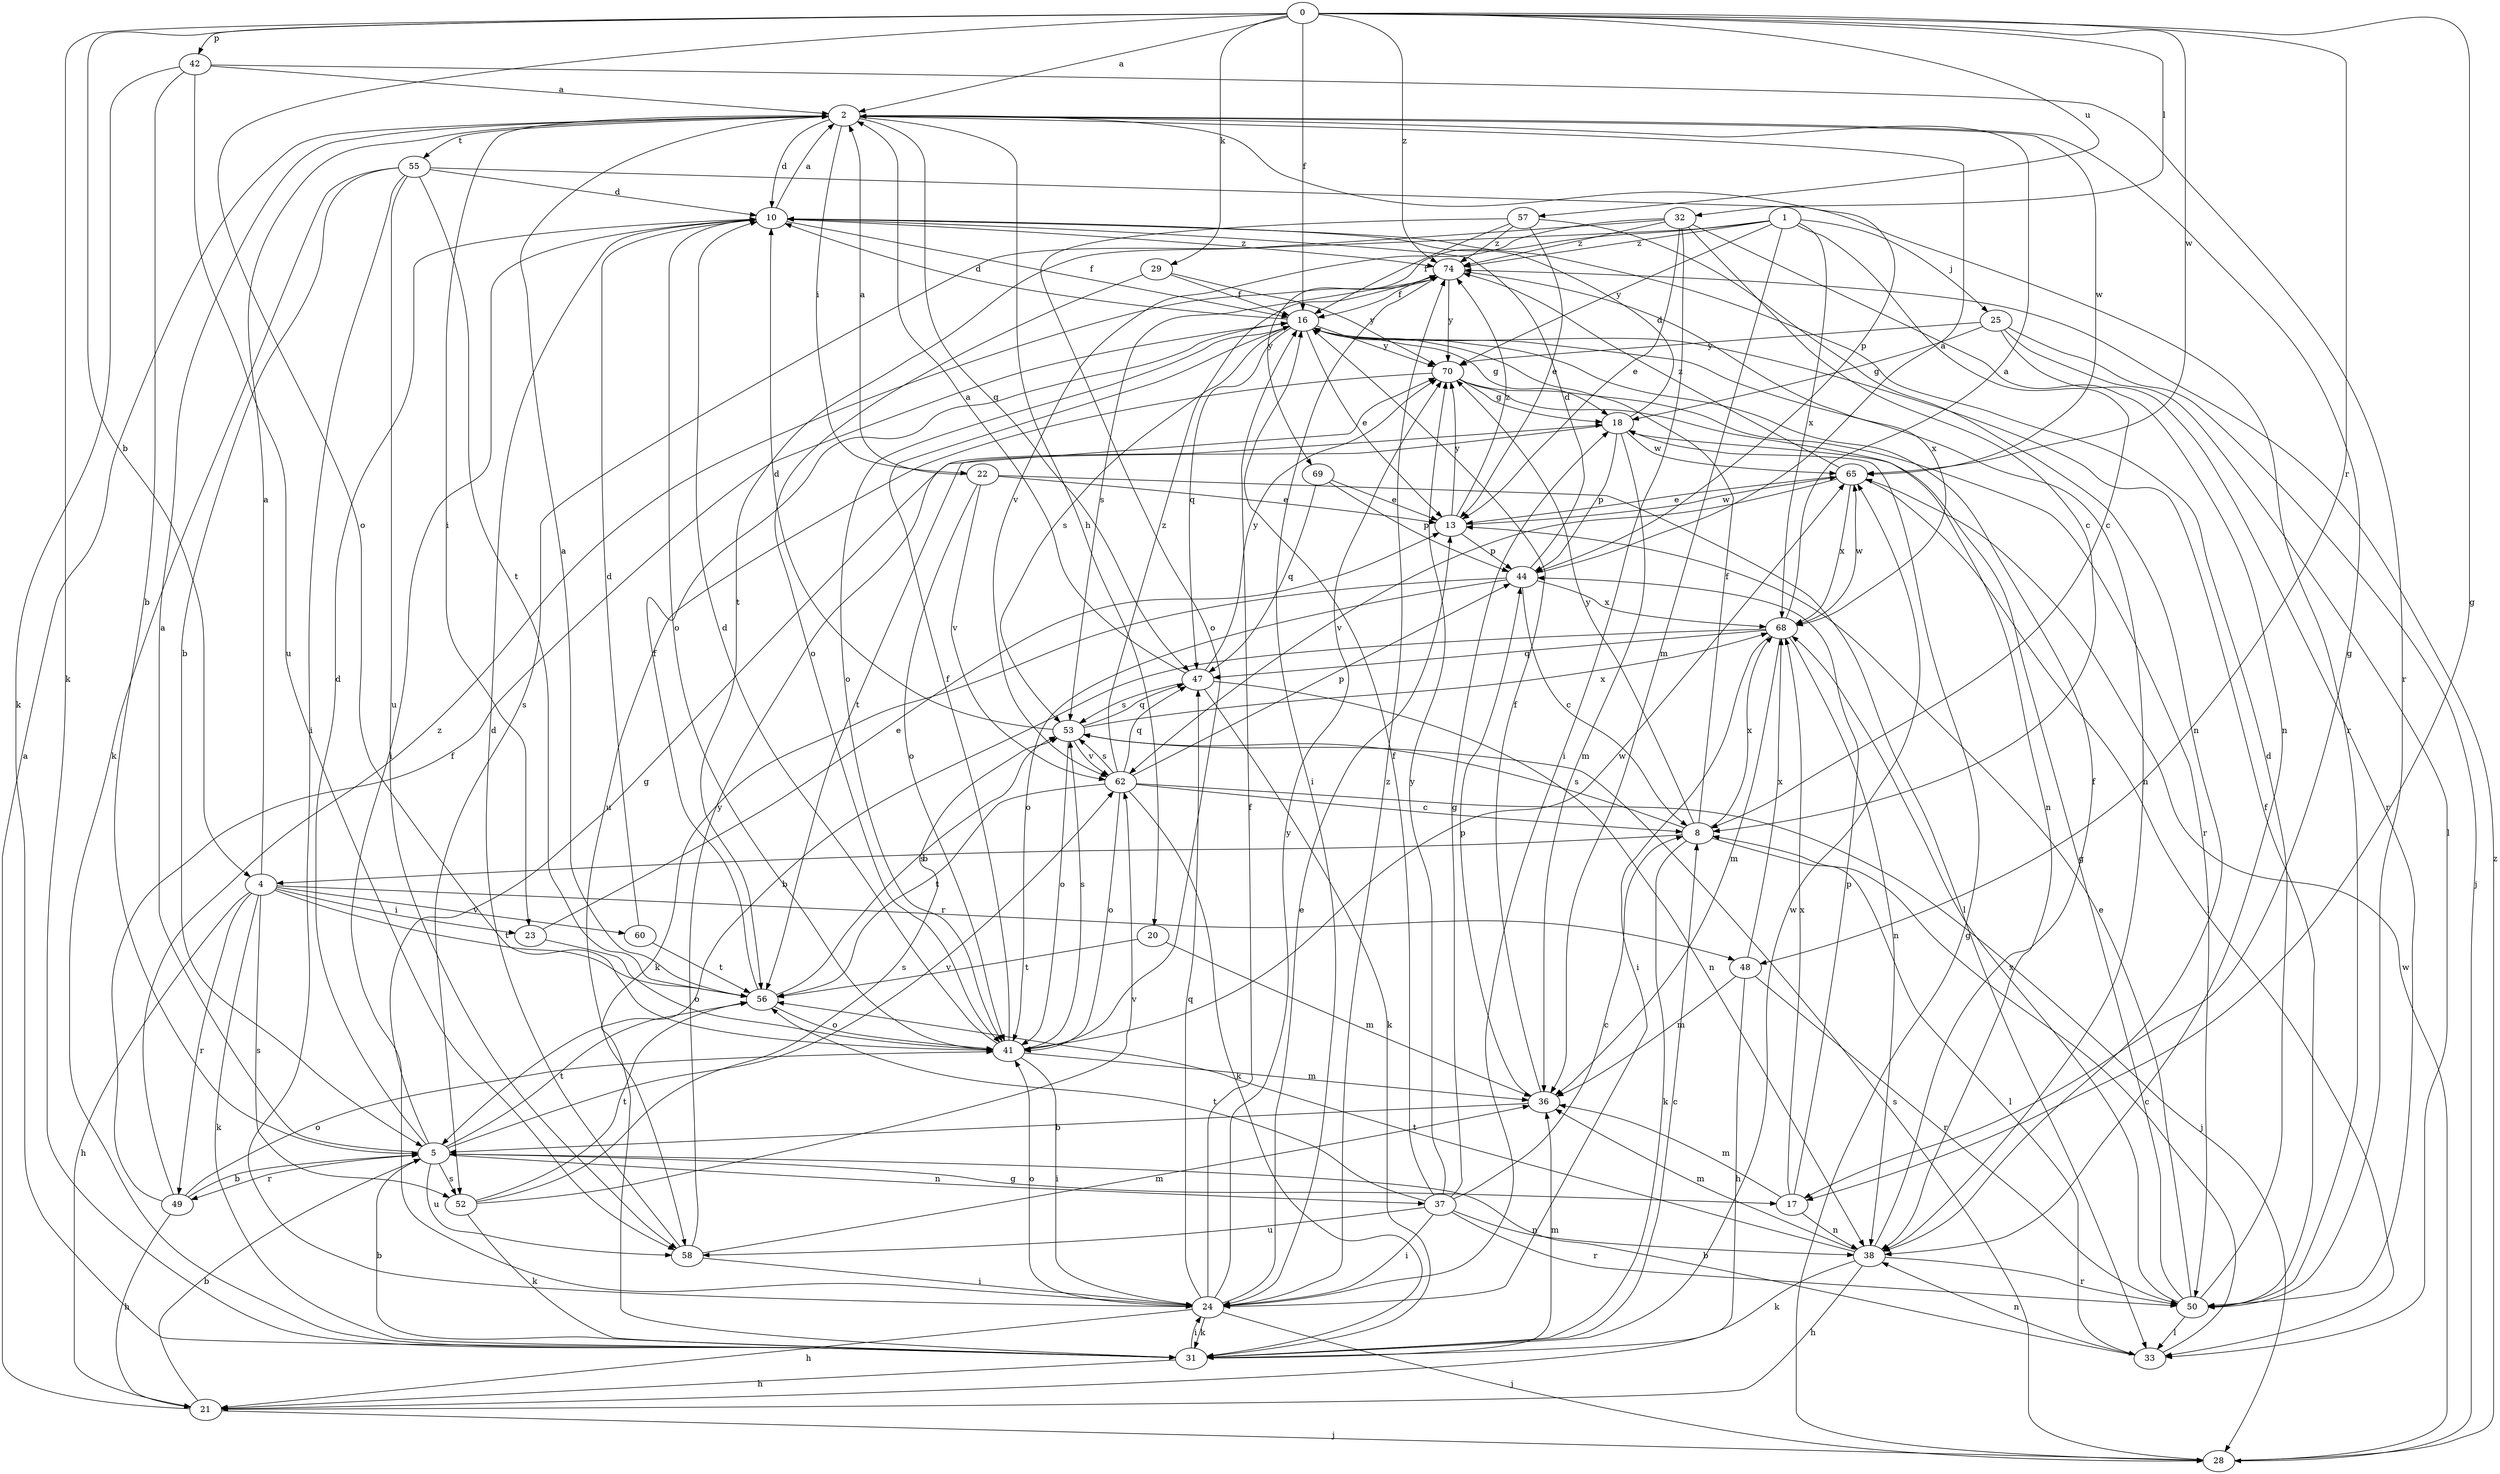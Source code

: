 strict digraph  {
0;
1;
2;
4;
5;
8;
10;
13;
16;
17;
18;
20;
21;
22;
23;
24;
25;
28;
29;
31;
32;
33;
36;
37;
38;
41;
42;
44;
47;
48;
49;
50;
52;
53;
55;
56;
57;
58;
60;
62;
65;
68;
69;
70;
74;
0 -> 2  [label=a];
0 -> 4  [label=b];
0 -> 16  [label=f];
0 -> 17  [label=g];
0 -> 29  [label=k];
0 -> 31  [label=k];
0 -> 32  [label=l];
0 -> 41  [label=o];
0 -> 42  [label=p];
0 -> 48  [label=r];
0 -> 57  [label=u];
0 -> 65  [label=w];
0 -> 74  [label=z];
1 -> 8  [label=c];
1 -> 25  [label=j];
1 -> 36  [label=m];
1 -> 52  [label=s];
1 -> 68  [label=x];
1 -> 69  [label=y];
1 -> 70  [label=y];
1 -> 74  [label=z];
2 -> 10  [label=d];
2 -> 17  [label=g];
2 -> 20  [label=h];
2 -> 22  [label=i];
2 -> 23  [label=i];
2 -> 44  [label=p];
2 -> 47  [label=q];
2 -> 55  [label=t];
2 -> 65  [label=w];
4 -> 2  [label=a];
4 -> 21  [label=h];
4 -> 23  [label=i];
4 -> 31  [label=k];
4 -> 48  [label=r];
4 -> 49  [label=r];
4 -> 52  [label=s];
4 -> 56  [label=t];
4 -> 60  [label=v];
5 -> 2  [label=a];
5 -> 10  [label=d];
5 -> 17  [label=g];
5 -> 18  [label=g];
5 -> 37  [label=n];
5 -> 49  [label=r];
5 -> 52  [label=s];
5 -> 56  [label=t];
5 -> 58  [label=u];
5 -> 62  [label=v];
8 -> 4  [label=b];
8 -> 16  [label=f];
8 -> 31  [label=k];
8 -> 33  [label=l];
8 -> 53  [label=s];
8 -> 68  [label=x];
8 -> 70  [label=y];
10 -> 2  [label=a];
10 -> 16  [label=f];
10 -> 24  [label=i];
10 -> 41  [label=o];
10 -> 74  [label=z];
13 -> 44  [label=p];
13 -> 65  [label=w];
13 -> 70  [label=y];
13 -> 74  [label=z];
16 -> 10  [label=d];
16 -> 13  [label=e];
16 -> 18  [label=g];
16 -> 38  [label=n];
16 -> 41  [label=o];
16 -> 47  [label=q];
16 -> 53  [label=s];
16 -> 70  [label=y];
17 -> 36  [label=m];
17 -> 38  [label=n];
17 -> 44  [label=p];
17 -> 68  [label=x];
18 -> 10  [label=d];
18 -> 36  [label=m];
18 -> 44  [label=p];
18 -> 56  [label=t];
18 -> 65  [label=w];
20 -> 36  [label=m];
20 -> 56  [label=t];
21 -> 2  [label=a];
21 -> 5  [label=b];
21 -> 28  [label=j];
22 -> 2  [label=a];
22 -> 13  [label=e];
22 -> 33  [label=l];
22 -> 41  [label=o];
22 -> 62  [label=v];
23 -> 13  [label=e];
23 -> 41  [label=o];
24 -> 13  [label=e];
24 -> 16  [label=f];
24 -> 21  [label=h];
24 -> 28  [label=j];
24 -> 31  [label=k];
24 -> 41  [label=o];
24 -> 47  [label=q];
24 -> 70  [label=y];
24 -> 74  [label=z];
25 -> 18  [label=g];
25 -> 28  [label=j];
25 -> 33  [label=l];
25 -> 50  [label=r];
25 -> 70  [label=y];
28 -> 18  [label=g];
28 -> 53  [label=s];
28 -> 65  [label=w];
28 -> 74  [label=z];
29 -> 16  [label=f];
29 -> 41  [label=o];
29 -> 70  [label=y];
31 -> 5  [label=b];
31 -> 8  [label=c];
31 -> 21  [label=h];
31 -> 24  [label=i];
31 -> 36  [label=m];
31 -> 65  [label=w];
32 -> 8  [label=c];
32 -> 13  [label=e];
32 -> 24  [label=i];
32 -> 38  [label=n];
32 -> 56  [label=t];
32 -> 62  [label=v];
32 -> 74  [label=z];
33 -> 5  [label=b];
33 -> 8  [label=c];
33 -> 38  [label=n];
36 -> 5  [label=b];
36 -> 16  [label=f];
36 -> 44  [label=p];
37 -> 8  [label=c];
37 -> 16  [label=f];
37 -> 18  [label=g];
37 -> 24  [label=i];
37 -> 38  [label=n];
37 -> 50  [label=r];
37 -> 56  [label=t];
37 -> 58  [label=u];
37 -> 70  [label=y];
38 -> 16  [label=f];
38 -> 21  [label=h];
38 -> 31  [label=k];
38 -> 36  [label=m];
38 -> 50  [label=r];
38 -> 56  [label=t];
41 -> 10  [label=d];
41 -> 16  [label=f];
41 -> 24  [label=i];
41 -> 36  [label=m];
41 -> 53  [label=s];
41 -> 65  [label=w];
42 -> 2  [label=a];
42 -> 5  [label=b];
42 -> 31  [label=k];
42 -> 50  [label=r];
42 -> 58  [label=u];
44 -> 2  [label=a];
44 -> 8  [label=c];
44 -> 10  [label=d];
44 -> 31  [label=k];
44 -> 41  [label=o];
44 -> 68  [label=x];
47 -> 2  [label=a];
47 -> 31  [label=k];
47 -> 38  [label=n];
47 -> 53  [label=s];
47 -> 70  [label=y];
48 -> 21  [label=h];
48 -> 36  [label=m];
48 -> 50  [label=r];
48 -> 68  [label=x];
49 -> 5  [label=b];
49 -> 16  [label=f];
49 -> 21  [label=h];
49 -> 41  [label=o];
49 -> 74  [label=z];
50 -> 10  [label=d];
50 -> 13  [label=e];
50 -> 16  [label=f];
50 -> 18  [label=g];
50 -> 33  [label=l];
50 -> 68  [label=x];
52 -> 31  [label=k];
52 -> 53  [label=s];
52 -> 56  [label=t];
52 -> 62  [label=v];
53 -> 10  [label=d];
53 -> 41  [label=o];
53 -> 47  [label=q];
53 -> 62  [label=v];
53 -> 68  [label=x];
55 -> 5  [label=b];
55 -> 10  [label=d];
55 -> 24  [label=i];
55 -> 31  [label=k];
55 -> 50  [label=r];
55 -> 56  [label=t];
55 -> 58  [label=u];
56 -> 2  [label=a];
56 -> 16  [label=f];
56 -> 41  [label=o];
56 -> 53  [label=s];
57 -> 13  [label=e];
57 -> 16  [label=f];
57 -> 38  [label=n];
57 -> 41  [label=o];
57 -> 74  [label=z];
58 -> 10  [label=d];
58 -> 24  [label=i];
58 -> 36  [label=m];
58 -> 70  [label=y];
60 -> 10  [label=d];
60 -> 56  [label=t];
62 -> 8  [label=c];
62 -> 28  [label=j];
62 -> 31  [label=k];
62 -> 41  [label=o];
62 -> 44  [label=p];
62 -> 47  [label=q];
62 -> 53  [label=s];
62 -> 56  [label=t];
62 -> 74  [label=z];
65 -> 13  [label=e];
65 -> 33  [label=l];
65 -> 62  [label=v];
65 -> 68  [label=x];
65 -> 74  [label=z];
68 -> 2  [label=a];
68 -> 5  [label=b];
68 -> 24  [label=i];
68 -> 36  [label=m];
68 -> 38  [label=n];
68 -> 47  [label=q];
68 -> 65  [label=w];
69 -> 13  [label=e];
69 -> 44  [label=p];
69 -> 47  [label=q];
70 -> 18  [label=g];
70 -> 38  [label=n];
70 -> 50  [label=r];
70 -> 58  [label=u];
74 -> 16  [label=f];
74 -> 24  [label=i];
74 -> 53  [label=s];
74 -> 68  [label=x];
74 -> 70  [label=y];
}
